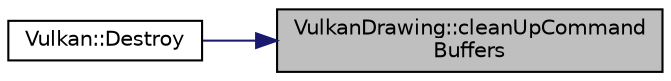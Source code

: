 digraph "VulkanDrawing::cleanUpCommandBuffers"
{
 // LATEX_PDF_SIZE
  edge [fontname="Helvetica",fontsize="10",labelfontname="Helvetica",labelfontsize="10"];
  node [fontname="Helvetica",fontsize="10",shape=record];
  rankdir="RL";
  Node1 [label="VulkanDrawing::cleanUpCommand\lBuffers",height=0.2,width=0.4,color="black", fillcolor="grey75", style="filled", fontcolor="black",tooltip=" "];
  Node1 -> Node2 [dir="back",color="midnightblue",fontsize="10",style="solid"];
  Node2 [label="Vulkan::Destroy",height=0.2,width=0.4,color="black", fillcolor="white", style="filled",URL="$class_vulkan.html#a98a0fbcb9cb4563b8bec3c95011b3e2d",tooltip=" "];
}
